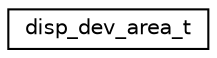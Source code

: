 digraph "Graphical Class Hierarchy"
{
 // LATEX_PDF_SIZE
  edge [fontname="Helvetica",fontsize="10",labelfontname="Helvetica",labelfontsize="10"];
  node [fontname="Helvetica",fontsize="10",shape=record];
  rankdir="LR";
  Node0 [label="disp_dev_area_t",height=0.2,width=0.4,color="black", fillcolor="white", style="filled",URL="$structdisp__dev__area__t.html",tooltip="Display area coordinates."];
}
